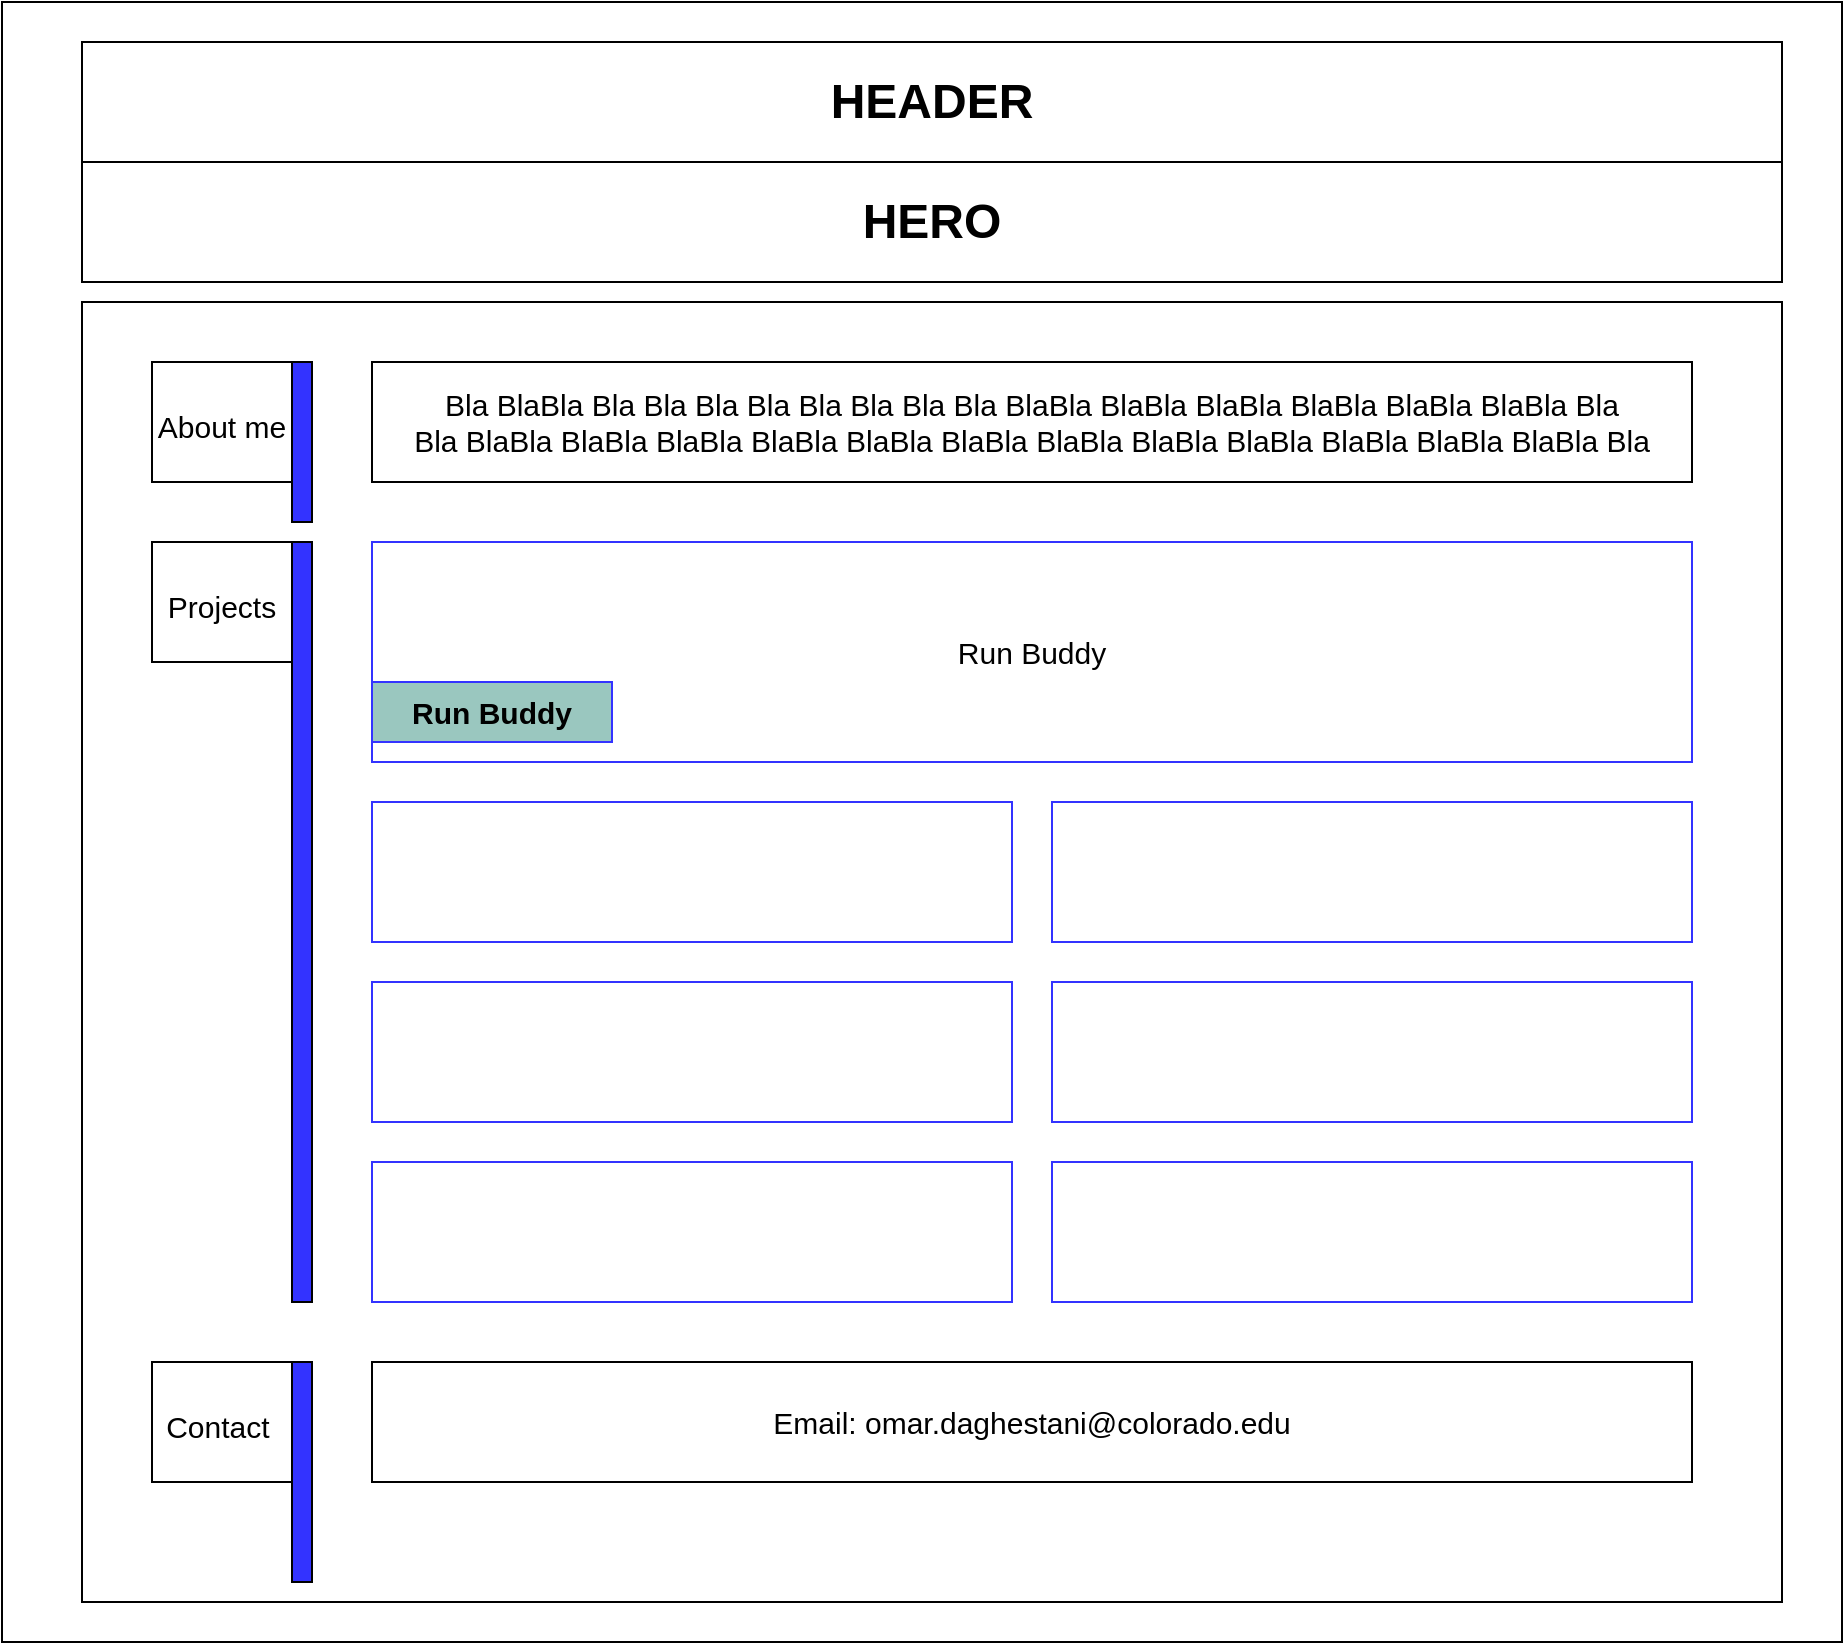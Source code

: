<mxfile version="19.0.3" type="device"><diagram id="uIsu5x3pPjrUvvexXE0n" name="Page-1"><mxGraphModel dx="1102" dy="1964" grid="1" gridSize="10" guides="1" tooltips="1" connect="1" arrows="1" fold="1" page="1" pageScale="1" pageWidth="850" pageHeight="1100" math="0" shadow="0"><root><mxCell id="0"/><mxCell id="1" parent="0"/><mxCell id="r3LY50UVHlkLxKW3ANRg-1" value="" style="rounded=0;whiteSpace=wrap;html=1;" vertex="1" parent="1"><mxGeometry x="30" y="-560" width="920" height="820" as="geometry"/></mxCell><mxCell id="r3LY50UVHlkLxKW3ANRg-2" value="&lt;b&gt;&lt;font style=&quot;font-size: 24px;&quot;&gt;HEADER&lt;/font&gt;&lt;/b&gt;" style="rounded=0;whiteSpace=wrap;html=1;" vertex="1" parent="1"><mxGeometry x="70" y="-540" width="850" height="60" as="geometry"/></mxCell><mxCell id="r3LY50UVHlkLxKW3ANRg-3" value="&lt;b&gt;HERO&lt;/b&gt;" style="rounded=0;whiteSpace=wrap;html=1;fontSize=24;" vertex="1" parent="1"><mxGeometry x="70" y="-480" width="850" height="60" as="geometry"/></mxCell><mxCell id="r3LY50UVHlkLxKW3ANRg-4" value="" style="rounded=0;whiteSpace=wrap;html=1;fontSize=24;" vertex="1" parent="1"><mxGeometry x="70" y="-410" width="850" height="650" as="geometry"/></mxCell><mxCell id="r3LY50UVHlkLxKW3ANRg-6" value="" style="rounded=0;whiteSpace=wrap;html=1;fontSize=24;labelBackgroundColor=none;fillColor=#3333FF;" vertex="1" parent="1"><mxGeometry x="175" y="-380" width="10" height="80" as="geometry"/></mxCell><mxCell id="r3LY50UVHlkLxKW3ANRg-7" value="&lt;font style=&quot;font-size: 15px;&quot;&gt;About me&lt;/font&gt;" style="rounded=0;whiteSpace=wrap;html=1;fontSize=24;" vertex="1" parent="1"><mxGeometry x="105" y="-380" width="70" height="60" as="geometry"/></mxCell><mxCell id="r3LY50UVHlkLxKW3ANRg-9" value="" style="rounded=0;whiteSpace=wrap;html=1;fontSize=24;labelBackgroundColor=none;fillColor=#3333FF;" vertex="1" parent="1"><mxGeometry x="175" y="-290" width="10" height="380" as="geometry"/></mxCell><mxCell id="r3LY50UVHlkLxKW3ANRg-10" value="&lt;font style=&quot;font-size: 15px;&quot;&gt;Projects&lt;/font&gt;" style="rounded=0;whiteSpace=wrap;html=1;fontSize=24;" vertex="1" parent="1"><mxGeometry x="105" y="-290" width="70" height="60" as="geometry"/></mxCell><mxCell id="r3LY50UVHlkLxKW3ANRg-11" value="" style="rounded=0;whiteSpace=wrap;html=1;fontSize=24;labelBackgroundColor=none;fillColor=#3333FF;" vertex="1" parent="1"><mxGeometry x="175" y="120" width="10" height="110" as="geometry"/></mxCell><mxCell id="r3LY50UVHlkLxKW3ANRg-12" value="&lt;font style=&quot;font-size: 15px;&quot;&gt;Contact&amp;nbsp;&lt;/font&gt;" style="rounded=0;whiteSpace=wrap;html=1;fontSize=24;" vertex="1" parent="1"><mxGeometry x="105" y="120" width="70" height="60" as="geometry"/></mxCell><mxCell id="r3LY50UVHlkLxKW3ANRg-13" value="Bla BlaBla Bla Bla Bla Bla Bla Bla Bla Bla BlaBla BlaBla BlaBla BlaBla BlaBla BlaBla Bla&lt;br&gt;Bla BlaBla BlaBla BlaBla BlaBla BlaBla BlaBla BlaBla BlaBla BlaBla BlaBla BlaBla BlaBla Bla" style="rounded=0;whiteSpace=wrap;html=1;labelBackgroundColor=none;fontSize=15;fontColor=default;fillColor=none;" vertex="1" parent="1"><mxGeometry x="215" y="-380" width="660" height="60" as="geometry"/></mxCell><mxCell id="r3LY50UVHlkLxKW3ANRg-14" value="Run Buddy" style="rounded=0;whiteSpace=wrap;html=1;labelBackgroundColor=none;fontSize=15;fontColor=default;fillColor=none;labelBorderColor=none;strokeColor=#3333FF;" vertex="1" parent="1"><mxGeometry x="215" y="-290" width="660" height="110" as="geometry"/></mxCell><mxCell id="r3LY50UVHlkLxKW3ANRg-15" value="" style="rounded=0;whiteSpace=wrap;html=1;labelBackgroundColor=none;fontSize=15;fontColor=default;fillColor=none;labelBorderColor=none;strokeColor=#3333FF;" vertex="1" parent="1"><mxGeometry x="215" y="-160" width="320" height="70" as="geometry"/></mxCell><mxCell id="r3LY50UVHlkLxKW3ANRg-21" value="" style="rounded=0;whiteSpace=wrap;html=1;labelBackgroundColor=none;fontSize=15;fontColor=default;fillColor=none;labelBorderColor=none;strokeColor=#3333FF;" vertex="1" parent="1"><mxGeometry x="555" y="-160" width="320" height="70" as="geometry"/></mxCell><mxCell id="r3LY50UVHlkLxKW3ANRg-22" value="" style="rounded=0;whiteSpace=wrap;html=1;labelBackgroundColor=none;fontSize=15;fontColor=default;fillColor=none;labelBorderColor=none;strokeColor=#3333FF;" vertex="1" parent="1"><mxGeometry x="215" y="-70" width="320" height="70" as="geometry"/></mxCell><mxCell id="r3LY50UVHlkLxKW3ANRg-23" value="" style="rounded=0;whiteSpace=wrap;html=1;labelBackgroundColor=none;fontSize=15;fontColor=default;fillColor=none;labelBorderColor=none;strokeColor=#3333FF;" vertex="1" parent="1"><mxGeometry x="555" y="-70" width="320" height="70" as="geometry"/></mxCell><mxCell id="r3LY50UVHlkLxKW3ANRg-24" value="" style="rounded=0;whiteSpace=wrap;html=1;labelBackgroundColor=none;fontSize=15;fontColor=default;fillColor=none;labelBorderColor=none;strokeColor=#3333FF;" vertex="1" parent="1"><mxGeometry x="215" y="20" width="320" height="70" as="geometry"/></mxCell><mxCell id="r3LY50UVHlkLxKW3ANRg-25" value="" style="rounded=0;whiteSpace=wrap;html=1;labelBackgroundColor=none;fontSize=15;fontColor=default;fillColor=none;labelBorderColor=none;strokeColor=#3333FF;" vertex="1" parent="1"><mxGeometry x="555" y="20" width="320" height="70" as="geometry"/></mxCell><mxCell id="r3LY50UVHlkLxKW3ANRg-26" value="Email: omar.daghestani@colorado.edu" style="rounded=0;whiteSpace=wrap;html=1;labelBackgroundColor=none;fontSize=15;fontColor=default;fillColor=none;" vertex="1" parent="1"><mxGeometry x="215" y="120" width="660" height="60" as="geometry"/></mxCell><mxCell id="r3LY50UVHlkLxKW3ANRg-27" value="&lt;b&gt;Run Buddy&lt;/b&gt;" style="rounded=0;whiteSpace=wrap;html=1;labelBackgroundColor=none;labelBorderColor=none;fontSize=15;fontColor=default;strokeColor=#3333FF;fillColor=#9AC7BF;" vertex="1" parent="1"><mxGeometry x="215" y="-220" width="120" height="30" as="geometry"/></mxCell></root></mxGraphModel></diagram></mxfile>